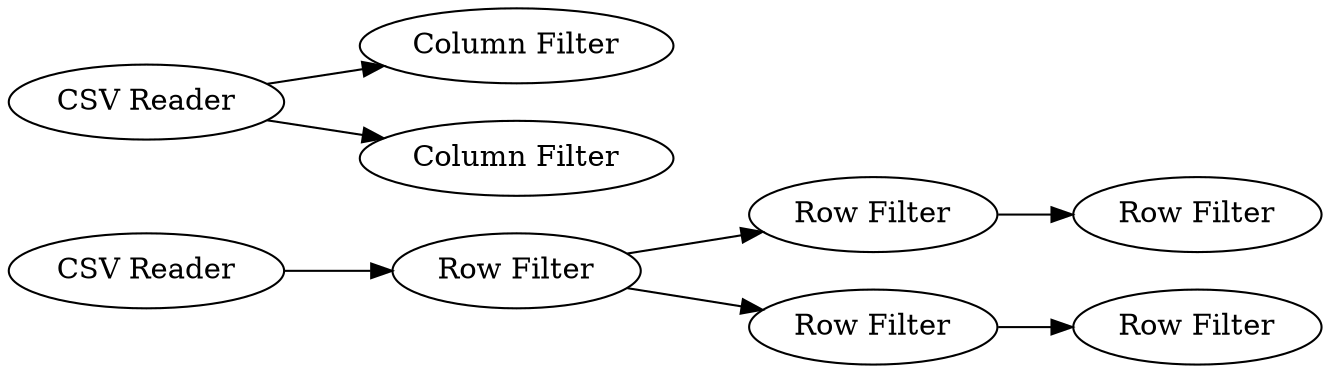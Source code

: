 digraph {
	1 [label="CSV Reader"]
	2 [label="Row Filter"]
	3 [label="Row Filter"]
	4 [label="Row Filter"]
	5 [label="Row Filter"]
	6 [label="Row Filter"]
	7 [label="CSV Reader"]
	8 [label="Column Filter"]
	9 [label="Column Filter"]
	1 -> 2
	2 -> 3
	2 -> 4
	3 -> 5
	4 -> 6
	7 -> 8
	7 -> 9
	rankdir=LR
}
